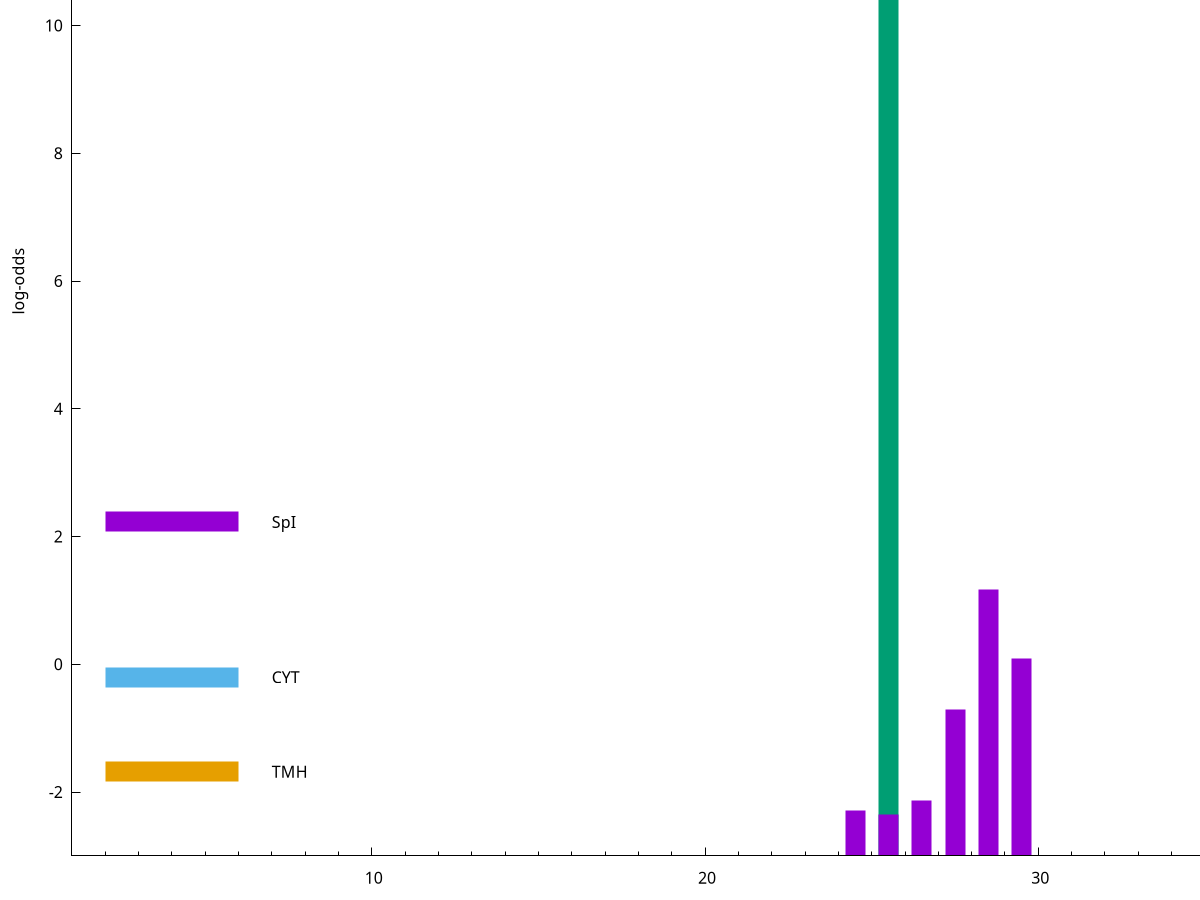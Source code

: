 set title "LipoP predictions for SRR4017825.gff"
set size 2., 1.4
set xrange [1:70] 
set mxtics 10
set yrange [-3:15]
set y2range [0:18]
set ylabel "log-odds"
set term postscript eps color solid "Helvetica" 30
set output "SRR4017825.gff16.eps"
set arrow from 2,13.4057 to 6,13.4057 nohead lt 2 lw 20
set label "SpII" at 7,13.4057
set arrow from 2,2.23011 to 6,2.23011 nohead lt 1 lw 20
set label "SpI" at 7,2.23011
set arrow from 2,-0.200913 to 6,-0.200913 nohead lt 3 lw 20
set label "CYT" at 7,-0.200913
set arrow from 2,-1.68304 to 6,-1.68304 nohead lt 4 lw 20
set label "TMH" at 7,-1.68304
set arrow from 2,13.4057 to 6,13.4057 nohead lt 2 lw 20
set label "SpII" at 7,13.4057
# NOTE: The scores below are the log-odds scores with the threshold
# NOTE: subtracted (a hack to make gnuplot make the histogram all
# NOTE: look nice).
plot "-" axes x1y2 title "" with impulses lt 2 lw 20, "-" axes x1y2 title "" with impulses lt 1 lw 20
25.500000 16.405700
e
28.500000 4.176730
29.500000 3.096089
27.500000 2.290146
26.500000 0.873950
24.500000 0.709590
25.500000 0.650700
e
exit
